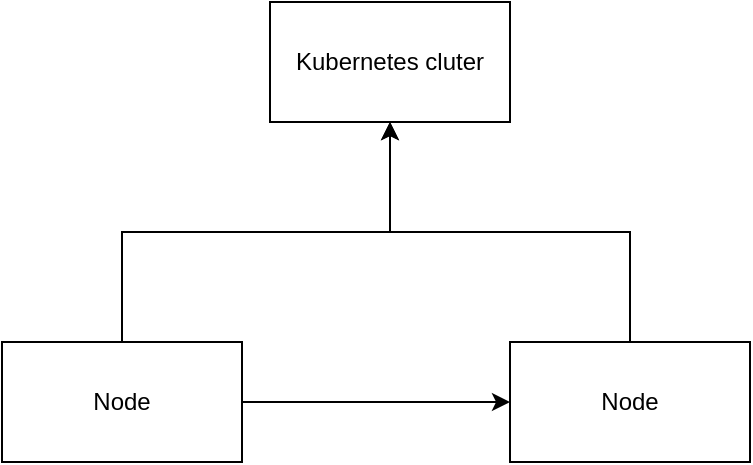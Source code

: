 <mxfile version="22.0.7" type="github">
  <diagram name="Page-1" id="S9z2Fm7azEg4q_rz2_9r">
    <mxGraphModel dx="1194" dy="749" grid="1" gridSize="10" guides="1" tooltips="1" connect="1" arrows="1" fold="1" page="1" pageScale="1" pageWidth="827" pageHeight="1169" math="0" shadow="0">
      <root>
        <mxCell id="0" />
        <mxCell id="1" parent="0" />
        <mxCell id="zvexiDfga_TqhOlFKeFB-1" value="Kubernetes cluter" style="rounded=0;whiteSpace=wrap;html=1;" vertex="1" parent="1">
          <mxGeometry x="354" y="160" width="120" height="60" as="geometry" />
        </mxCell>
        <mxCell id="zvexiDfga_TqhOlFKeFB-4" style="edgeStyle=orthogonalEdgeStyle;rounded=0;orthogonalLoop=1;jettySize=auto;html=1;exitX=0.5;exitY=0;exitDx=0;exitDy=0;entryX=0.5;entryY=1;entryDx=0;entryDy=0;" edge="1" parent="1" source="zvexiDfga_TqhOlFKeFB-2" target="zvexiDfga_TqhOlFKeFB-1">
          <mxGeometry relative="1" as="geometry">
            <mxPoint x="290" y="280" as="targetPoint" />
          </mxGeometry>
        </mxCell>
        <mxCell id="zvexiDfga_TqhOlFKeFB-6" style="edgeStyle=orthogonalEdgeStyle;rounded=0;orthogonalLoop=1;jettySize=auto;html=1;entryX=0;entryY=0.5;entryDx=0;entryDy=0;" edge="1" parent="1" source="zvexiDfga_TqhOlFKeFB-2" target="zvexiDfga_TqhOlFKeFB-3">
          <mxGeometry relative="1" as="geometry" />
        </mxCell>
        <mxCell id="zvexiDfga_TqhOlFKeFB-2" value="Node" style="rounded=0;whiteSpace=wrap;html=1;" vertex="1" parent="1">
          <mxGeometry x="220" y="330" width="120" height="60" as="geometry" />
        </mxCell>
        <mxCell id="zvexiDfga_TqhOlFKeFB-5" style="edgeStyle=orthogonalEdgeStyle;rounded=0;orthogonalLoop=1;jettySize=auto;html=1;exitX=0.5;exitY=0;exitDx=0;exitDy=0;entryX=0.5;entryY=1;entryDx=0;entryDy=0;" edge="1" parent="1" source="zvexiDfga_TqhOlFKeFB-3" target="zvexiDfga_TqhOlFKeFB-1">
          <mxGeometry relative="1" as="geometry">
            <mxPoint x="516" y="310" as="sourcePoint" />
            <mxPoint x="400" y="230" as="targetPoint" />
          </mxGeometry>
        </mxCell>
        <mxCell id="zvexiDfga_TqhOlFKeFB-3" value="Node" style="rounded=0;whiteSpace=wrap;html=1;" vertex="1" parent="1">
          <mxGeometry x="474" y="330" width="120" height="60" as="geometry" />
        </mxCell>
      </root>
    </mxGraphModel>
  </diagram>
</mxfile>
